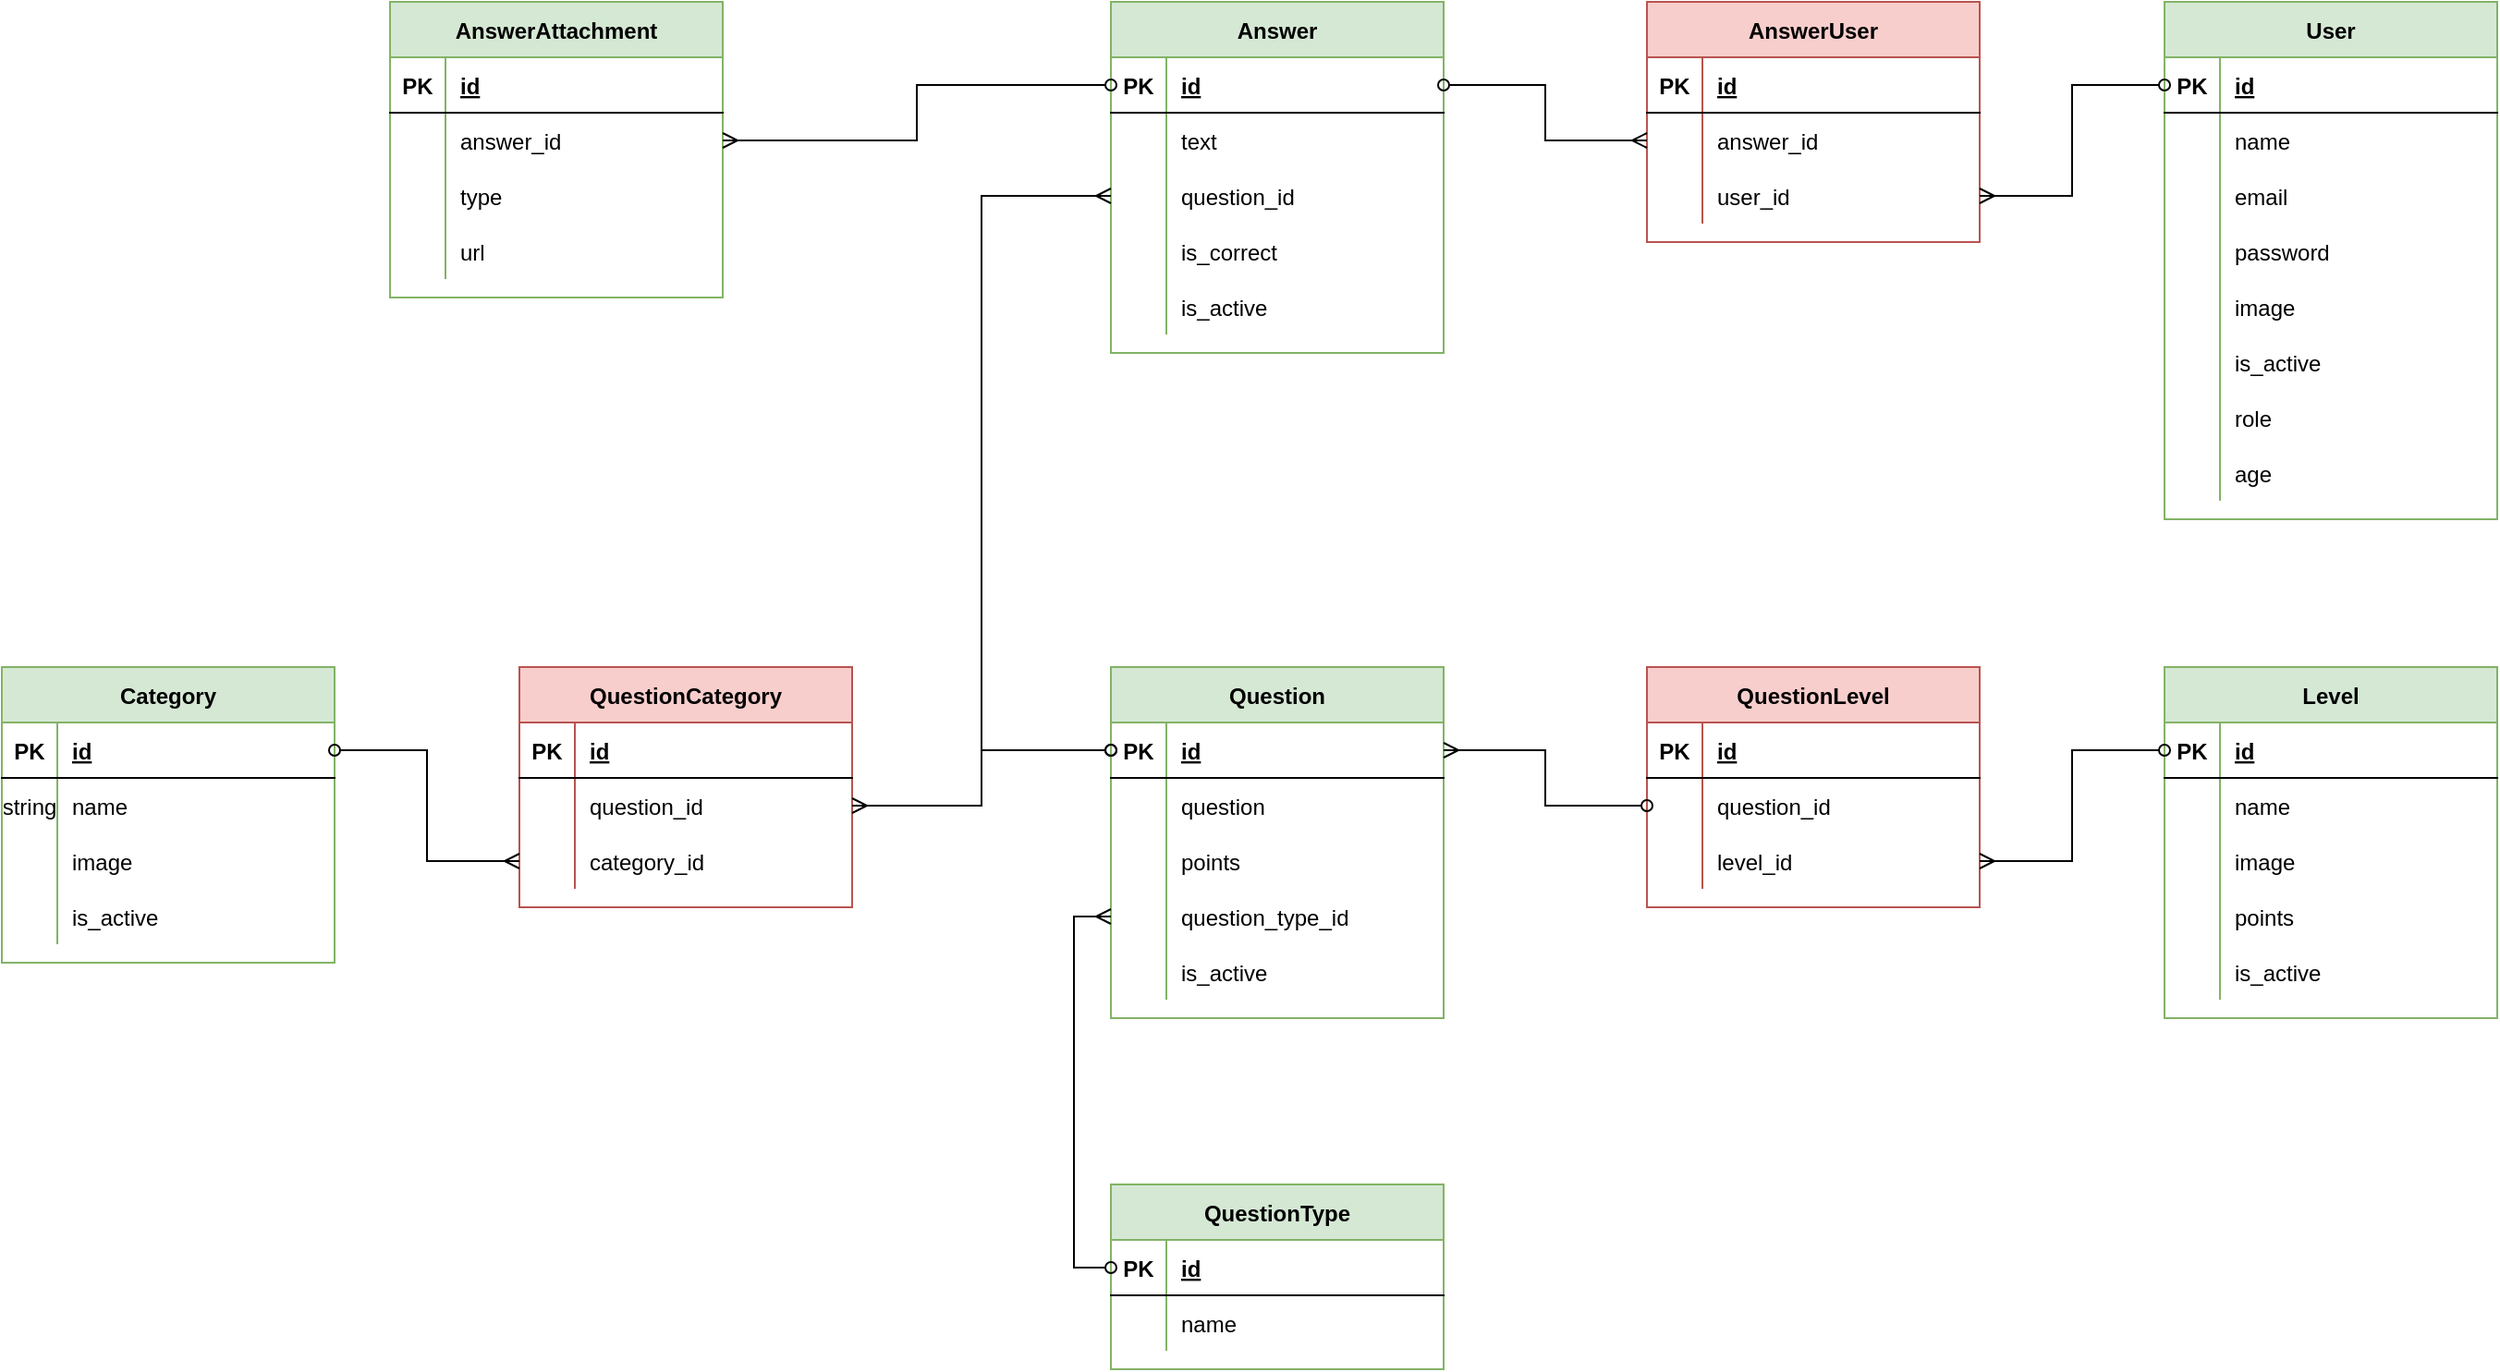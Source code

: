 <mxfile version="15.5.8" type="device"><diagram id="s0xQ9JPt6k8RLjhtE3ob" name="Page-1"><mxGraphModel dx="1933" dy="557" grid="0" gridSize="10" guides="1" tooltips="1" connect="1" arrows="1" fold="1" page="1" pageScale="1" pageWidth="827" pageHeight="1169" math="0" shadow="0"><root><mxCell id="0"/><mxCell id="1" parent="0"/><mxCell id="0jWZo6d2Fb0izMEnUpK6-1" value="Category" style="shape=table;startSize=30;container=1;collapsible=1;childLayout=tableLayout;fixedRows=1;rowLines=0;fontStyle=1;align=center;resizeLast=1;fillColor=#d5e8d4;strokeColor=#82b366;" parent="1" vertex="1"><mxGeometry x="-380" y="630" width="180" height="160" as="geometry"/></mxCell><mxCell id="0jWZo6d2Fb0izMEnUpK6-2" value="" style="shape=partialRectangle;collapsible=0;dropTarget=0;pointerEvents=0;fillColor=none;top=0;left=0;bottom=1;right=0;points=[[0,0.5],[1,0.5]];portConstraint=eastwest;" parent="0jWZo6d2Fb0izMEnUpK6-1" vertex="1"><mxGeometry y="30" width="180" height="30" as="geometry"/></mxCell><mxCell id="0jWZo6d2Fb0izMEnUpK6-3" value="PK" style="shape=partialRectangle;connectable=0;fillColor=none;top=0;left=0;bottom=0;right=0;fontStyle=1;overflow=hidden;" parent="0jWZo6d2Fb0izMEnUpK6-2" vertex="1"><mxGeometry width="30" height="30" as="geometry"><mxRectangle width="30" height="30" as="alternateBounds"/></mxGeometry></mxCell><mxCell id="0jWZo6d2Fb0izMEnUpK6-4" value="id" style="shape=partialRectangle;connectable=0;fillColor=none;top=0;left=0;bottom=0;right=0;align=left;spacingLeft=6;fontStyle=5;overflow=hidden;" parent="0jWZo6d2Fb0izMEnUpK6-2" vertex="1"><mxGeometry x="30" width="150" height="30" as="geometry"><mxRectangle width="150" height="30" as="alternateBounds"/></mxGeometry></mxCell><mxCell id="0jWZo6d2Fb0izMEnUpK6-5" value="" style="shape=partialRectangle;collapsible=0;dropTarget=0;pointerEvents=0;fillColor=none;top=0;left=0;bottom=0;right=0;points=[[0,0.5],[1,0.5]];portConstraint=eastwest;" parent="0jWZo6d2Fb0izMEnUpK6-1" vertex="1"><mxGeometry y="60" width="180" height="30" as="geometry"/></mxCell><mxCell id="0jWZo6d2Fb0izMEnUpK6-6" value="string" style="shape=partialRectangle;connectable=0;fillColor=none;top=0;left=0;bottom=0;right=0;editable=1;overflow=hidden;" parent="0jWZo6d2Fb0izMEnUpK6-5" vertex="1"><mxGeometry width="30" height="30" as="geometry"><mxRectangle width="30" height="30" as="alternateBounds"/></mxGeometry></mxCell><mxCell id="0jWZo6d2Fb0izMEnUpK6-7" value="name" style="shape=partialRectangle;connectable=0;fillColor=none;top=0;left=0;bottom=0;right=0;align=left;spacingLeft=6;overflow=hidden;" parent="0jWZo6d2Fb0izMEnUpK6-5" vertex="1"><mxGeometry x="30" width="150" height="30" as="geometry"><mxRectangle width="150" height="30" as="alternateBounds"/></mxGeometry></mxCell><mxCell id="0jWZo6d2Fb0izMEnUpK6-8" value="" style="shape=partialRectangle;collapsible=0;dropTarget=0;pointerEvents=0;fillColor=none;top=0;left=0;bottom=0;right=0;points=[[0,0.5],[1,0.5]];portConstraint=eastwest;" parent="0jWZo6d2Fb0izMEnUpK6-1" vertex="1"><mxGeometry y="90" width="180" height="30" as="geometry"/></mxCell><mxCell id="0jWZo6d2Fb0izMEnUpK6-9" value="" style="shape=partialRectangle;connectable=0;fillColor=none;top=0;left=0;bottom=0;right=0;editable=1;overflow=hidden;" parent="0jWZo6d2Fb0izMEnUpK6-8" vertex="1"><mxGeometry width="30" height="30" as="geometry"><mxRectangle width="30" height="30" as="alternateBounds"/></mxGeometry></mxCell><mxCell id="0jWZo6d2Fb0izMEnUpK6-10" value="image" style="shape=partialRectangle;connectable=0;fillColor=none;top=0;left=0;bottom=0;right=0;align=left;spacingLeft=6;overflow=hidden;" parent="0jWZo6d2Fb0izMEnUpK6-8" vertex="1"><mxGeometry x="30" width="150" height="30" as="geometry"><mxRectangle width="150" height="30" as="alternateBounds"/></mxGeometry></mxCell><mxCell id="0jWZo6d2Fb0izMEnUpK6-11" value="" style="shape=partialRectangle;collapsible=0;dropTarget=0;pointerEvents=0;fillColor=none;top=0;left=0;bottom=0;right=0;points=[[0,0.5],[1,0.5]];portConstraint=eastwest;" parent="0jWZo6d2Fb0izMEnUpK6-1" vertex="1"><mxGeometry y="120" width="180" height="30" as="geometry"/></mxCell><mxCell id="0jWZo6d2Fb0izMEnUpK6-12" value="" style="shape=partialRectangle;connectable=0;fillColor=none;top=0;left=0;bottom=0;right=0;editable=1;overflow=hidden;" parent="0jWZo6d2Fb0izMEnUpK6-11" vertex="1"><mxGeometry width="30" height="30" as="geometry"><mxRectangle width="30" height="30" as="alternateBounds"/></mxGeometry></mxCell><mxCell id="0jWZo6d2Fb0izMEnUpK6-13" value="is_active" style="shape=partialRectangle;connectable=0;fillColor=none;top=0;left=0;bottom=0;right=0;align=left;spacingLeft=6;overflow=hidden;" parent="0jWZo6d2Fb0izMEnUpK6-11" vertex="1"><mxGeometry x="30" width="150" height="30" as="geometry"><mxRectangle width="150" height="30" as="alternateBounds"/></mxGeometry></mxCell><mxCell id="0jWZo6d2Fb0izMEnUpK6-14" value="User" style="shape=table;startSize=30;container=1;collapsible=1;childLayout=tableLayout;fixedRows=1;rowLines=0;fontStyle=1;align=center;resizeLast=1;fillColor=#d5e8d4;strokeColor=#82b366;" parent="1" vertex="1"><mxGeometry x="790" y="270" width="180" height="280" as="geometry"/></mxCell><mxCell id="0jWZo6d2Fb0izMEnUpK6-15" value="" style="shape=partialRectangle;collapsible=0;dropTarget=0;pointerEvents=0;fillColor=none;top=0;left=0;bottom=1;right=0;points=[[0,0.5],[1,0.5]];portConstraint=eastwest;" parent="0jWZo6d2Fb0izMEnUpK6-14" vertex="1"><mxGeometry y="30" width="180" height="30" as="geometry"/></mxCell><mxCell id="0jWZo6d2Fb0izMEnUpK6-16" value="PK" style="shape=partialRectangle;connectable=0;fillColor=none;top=0;left=0;bottom=0;right=0;fontStyle=1;overflow=hidden;" parent="0jWZo6d2Fb0izMEnUpK6-15" vertex="1"><mxGeometry width="30" height="30" as="geometry"><mxRectangle width="30" height="30" as="alternateBounds"/></mxGeometry></mxCell><mxCell id="0jWZo6d2Fb0izMEnUpK6-17" value="id" style="shape=partialRectangle;connectable=0;fillColor=none;top=0;left=0;bottom=0;right=0;align=left;spacingLeft=6;fontStyle=5;overflow=hidden;" parent="0jWZo6d2Fb0izMEnUpK6-15" vertex="1"><mxGeometry x="30" width="150" height="30" as="geometry"><mxRectangle width="150" height="30" as="alternateBounds"/></mxGeometry></mxCell><mxCell id="0jWZo6d2Fb0izMEnUpK6-18" value="" style="shape=partialRectangle;collapsible=0;dropTarget=0;pointerEvents=0;fillColor=none;top=0;left=0;bottom=0;right=0;points=[[0,0.5],[1,0.5]];portConstraint=eastwest;" parent="0jWZo6d2Fb0izMEnUpK6-14" vertex="1"><mxGeometry y="60" width="180" height="30" as="geometry"/></mxCell><mxCell id="0jWZo6d2Fb0izMEnUpK6-19" value="" style="shape=partialRectangle;connectable=0;fillColor=none;top=0;left=0;bottom=0;right=0;editable=1;overflow=hidden;" parent="0jWZo6d2Fb0izMEnUpK6-18" vertex="1"><mxGeometry width="30" height="30" as="geometry"><mxRectangle width="30" height="30" as="alternateBounds"/></mxGeometry></mxCell><mxCell id="0jWZo6d2Fb0izMEnUpK6-20" value="name" style="shape=partialRectangle;connectable=0;fillColor=none;top=0;left=0;bottom=0;right=0;align=left;spacingLeft=6;overflow=hidden;" parent="0jWZo6d2Fb0izMEnUpK6-18" vertex="1"><mxGeometry x="30" width="150" height="30" as="geometry"><mxRectangle width="150" height="30" as="alternateBounds"/></mxGeometry></mxCell><mxCell id="0jWZo6d2Fb0izMEnUpK6-21" value="" style="shape=partialRectangle;collapsible=0;dropTarget=0;pointerEvents=0;fillColor=none;top=0;left=0;bottom=0;right=0;points=[[0,0.5],[1,0.5]];portConstraint=eastwest;" parent="0jWZo6d2Fb0izMEnUpK6-14" vertex="1"><mxGeometry y="90" width="180" height="30" as="geometry"/></mxCell><mxCell id="0jWZo6d2Fb0izMEnUpK6-22" value="" style="shape=partialRectangle;connectable=0;fillColor=none;top=0;left=0;bottom=0;right=0;editable=1;overflow=hidden;" parent="0jWZo6d2Fb0izMEnUpK6-21" vertex="1"><mxGeometry width="30" height="30" as="geometry"><mxRectangle width="30" height="30" as="alternateBounds"/></mxGeometry></mxCell><mxCell id="0jWZo6d2Fb0izMEnUpK6-23" value="email" style="shape=partialRectangle;connectable=0;fillColor=none;top=0;left=0;bottom=0;right=0;align=left;spacingLeft=6;overflow=hidden;" parent="0jWZo6d2Fb0izMEnUpK6-21" vertex="1"><mxGeometry x="30" width="150" height="30" as="geometry"><mxRectangle width="150" height="30" as="alternateBounds"/></mxGeometry></mxCell><mxCell id="0jWZo6d2Fb0izMEnUpK6-24" value="" style="shape=partialRectangle;collapsible=0;dropTarget=0;pointerEvents=0;fillColor=none;top=0;left=0;bottom=0;right=0;points=[[0,0.5],[1,0.5]];portConstraint=eastwest;" parent="0jWZo6d2Fb0izMEnUpK6-14" vertex="1"><mxGeometry y="120" width="180" height="30" as="geometry"/></mxCell><mxCell id="0jWZo6d2Fb0izMEnUpK6-25" value="" style="shape=partialRectangle;connectable=0;fillColor=none;top=0;left=0;bottom=0;right=0;editable=1;overflow=hidden;" parent="0jWZo6d2Fb0izMEnUpK6-24" vertex="1"><mxGeometry width="30" height="30" as="geometry"><mxRectangle width="30" height="30" as="alternateBounds"/></mxGeometry></mxCell><mxCell id="0jWZo6d2Fb0izMEnUpK6-26" value="password" style="shape=partialRectangle;connectable=0;fillColor=none;top=0;left=0;bottom=0;right=0;align=left;spacingLeft=6;overflow=hidden;" parent="0jWZo6d2Fb0izMEnUpK6-24" vertex="1"><mxGeometry x="30" width="150" height="30" as="geometry"><mxRectangle width="150" height="30" as="alternateBounds"/></mxGeometry></mxCell><mxCell id="0jWZo6d2Fb0izMEnUpK6-27" value="" style="shape=partialRectangle;collapsible=0;dropTarget=0;pointerEvents=0;fillColor=none;top=0;left=0;bottom=0;right=0;points=[[0,0.5],[1,0.5]];portConstraint=eastwest;" parent="0jWZo6d2Fb0izMEnUpK6-14" vertex="1"><mxGeometry y="150" width="180" height="30" as="geometry"/></mxCell><mxCell id="0jWZo6d2Fb0izMEnUpK6-28" value="" style="shape=partialRectangle;connectable=0;fillColor=none;top=0;left=0;bottom=0;right=0;editable=1;overflow=hidden;" parent="0jWZo6d2Fb0izMEnUpK6-27" vertex="1"><mxGeometry width="30" height="30" as="geometry"><mxRectangle width="30" height="30" as="alternateBounds"/></mxGeometry></mxCell><mxCell id="0jWZo6d2Fb0izMEnUpK6-29" value="image" style="shape=partialRectangle;connectable=0;fillColor=none;top=0;left=0;bottom=0;right=0;align=left;spacingLeft=6;overflow=hidden;" parent="0jWZo6d2Fb0izMEnUpK6-27" vertex="1"><mxGeometry x="30" width="150" height="30" as="geometry"><mxRectangle width="150" height="30" as="alternateBounds"/></mxGeometry></mxCell><mxCell id="0jWZo6d2Fb0izMEnUpK6-30" value="" style="shape=partialRectangle;collapsible=0;dropTarget=0;pointerEvents=0;fillColor=none;top=0;left=0;bottom=0;right=0;points=[[0,0.5],[1,0.5]];portConstraint=eastwest;" parent="0jWZo6d2Fb0izMEnUpK6-14" vertex="1"><mxGeometry y="180" width="180" height="30" as="geometry"/></mxCell><mxCell id="0jWZo6d2Fb0izMEnUpK6-31" value="" style="shape=partialRectangle;connectable=0;fillColor=none;top=0;left=0;bottom=0;right=0;editable=1;overflow=hidden;" parent="0jWZo6d2Fb0izMEnUpK6-30" vertex="1"><mxGeometry width="30" height="30" as="geometry"><mxRectangle width="30" height="30" as="alternateBounds"/></mxGeometry></mxCell><mxCell id="0jWZo6d2Fb0izMEnUpK6-32" value="is_active" style="shape=partialRectangle;connectable=0;fillColor=none;top=0;left=0;bottom=0;right=0;align=left;spacingLeft=6;overflow=hidden;" parent="0jWZo6d2Fb0izMEnUpK6-30" vertex="1"><mxGeometry x="30" width="150" height="30" as="geometry"><mxRectangle width="150" height="30" as="alternateBounds"/></mxGeometry></mxCell><mxCell id="0jWZo6d2Fb0izMEnUpK6-186" value="" style="shape=partialRectangle;collapsible=0;dropTarget=0;pointerEvents=0;fillColor=none;top=0;left=0;bottom=0;right=0;points=[[0,0.5],[1,0.5]];portConstraint=eastwest;" parent="0jWZo6d2Fb0izMEnUpK6-14" vertex="1"><mxGeometry y="210" width="180" height="30" as="geometry"/></mxCell><mxCell id="0jWZo6d2Fb0izMEnUpK6-187" value="" style="shape=partialRectangle;connectable=0;fillColor=none;top=0;left=0;bottom=0;right=0;editable=1;overflow=hidden;" parent="0jWZo6d2Fb0izMEnUpK6-186" vertex="1"><mxGeometry width="30" height="30" as="geometry"><mxRectangle width="30" height="30" as="alternateBounds"/></mxGeometry></mxCell><mxCell id="0jWZo6d2Fb0izMEnUpK6-188" value="role" style="shape=partialRectangle;connectable=0;fillColor=none;top=0;left=0;bottom=0;right=0;align=left;spacingLeft=6;overflow=hidden;" parent="0jWZo6d2Fb0izMEnUpK6-186" vertex="1"><mxGeometry x="30" width="150" height="30" as="geometry"><mxRectangle width="150" height="30" as="alternateBounds"/></mxGeometry></mxCell><mxCell id="UaN7LORrTkjJBJhH0xLe-23" value="" style="shape=partialRectangle;collapsible=0;dropTarget=0;pointerEvents=0;fillColor=none;top=0;left=0;bottom=0;right=0;points=[[0,0.5],[1,0.5]];portConstraint=eastwest;" vertex="1" parent="0jWZo6d2Fb0izMEnUpK6-14"><mxGeometry y="240" width="180" height="30" as="geometry"/></mxCell><mxCell id="UaN7LORrTkjJBJhH0xLe-24" value="" style="shape=partialRectangle;connectable=0;fillColor=none;top=0;left=0;bottom=0;right=0;editable=1;overflow=hidden;" vertex="1" parent="UaN7LORrTkjJBJhH0xLe-23"><mxGeometry width="30" height="30" as="geometry"><mxRectangle width="30" height="30" as="alternateBounds"/></mxGeometry></mxCell><mxCell id="UaN7LORrTkjJBJhH0xLe-25" value="age" style="shape=partialRectangle;connectable=0;fillColor=none;top=0;left=0;bottom=0;right=0;align=left;spacingLeft=6;overflow=hidden;" vertex="1" parent="UaN7LORrTkjJBJhH0xLe-23"><mxGeometry x="30" width="150" height="30" as="geometry"><mxRectangle width="150" height="30" as="alternateBounds"/></mxGeometry></mxCell><mxCell id="0jWZo6d2Fb0izMEnUpK6-33" value="Question" style="shape=table;startSize=30;container=1;collapsible=1;childLayout=tableLayout;fixedRows=1;rowLines=0;fontStyle=1;align=center;resizeLast=1;fillColor=#d5e8d4;strokeColor=#82b366;" parent="1" vertex="1"><mxGeometry x="220" y="630" width="180" height="190" as="geometry"/></mxCell><mxCell id="0jWZo6d2Fb0izMEnUpK6-34" value="" style="shape=partialRectangle;collapsible=0;dropTarget=0;pointerEvents=0;fillColor=none;top=0;left=0;bottom=1;right=0;points=[[0,0.5],[1,0.5]];portConstraint=eastwest;" parent="0jWZo6d2Fb0izMEnUpK6-33" vertex="1"><mxGeometry y="30" width="180" height="30" as="geometry"/></mxCell><mxCell id="0jWZo6d2Fb0izMEnUpK6-35" value="PK" style="shape=partialRectangle;connectable=0;fillColor=none;top=0;left=0;bottom=0;right=0;fontStyle=1;overflow=hidden;" parent="0jWZo6d2Fb0izMEnUpK6-34" vertex="1"><mxGeometry width="30" height="30" as="geometry"><mxRectangle width="30" height="30" as="alternateBounds"/></mxGeometry></mxCell><mxCell id="0jWZo6d2Fb0izMEnUpK6-36" value="id" style="shape=partialRectangle;connectable=0;fillColor=none;top=0;left=0;bottom=0;right=0;align=left;spacingLeft=6;fontStyle=5;overflow=hidden;" parent="0jWZo6d2Fb0izMEnUpK6-34" vertex="1"><mxGeometry x="30" width="150" height="30" as="geometry"><mxRectangle width="150" height="30" as="alternateBounds"/></mxGeometry></mxCell><mxCell id="0jWZo6d2Fb0izMEnUpK6-37" value="" style="shape=partialRectangle;collapsible=0;dropTarget=0;pointerEvents=0;fillColor=none;top=0;left=0;bottom=0;right=0;points=[[0,0.5],[1,0.5]];portConstraint=eastwest;" parent="0jWZo6d2Fb0izMEnUpK6-33" vertex="1"><mxGeometry y="60" width="180" height="30" as="geometry"/></mxCell><mxCell id="0jWZo6d2Fb0izMEnUpK6-38" value="" style="shape=partialRectangle;connectable=0;fillColor=none;top=0;left=0;bottom=0;right=0;editable=1;overflow=hidden;" parent="0jWZo6d2Fb0izMEnUpK6-37" vertex="1"><mxGeometry width="30" height="30" as="geometry"><mxRectangle width="30" height="30" as="alternateBounds"/></mxGeometry></mxCell><mxCell id="0jWZo6d2Fb0izMEnUpK6-39" value="question" style="shape=partialRectangle;connectable=0;fillColor=none;top=0;left=0;bottom=0;right=0;align=left;spacingLeft=6;overflow=hidden;" parent="0jWZo6d2Fb0izMEnUpK6-37" vertex="1"><mxGeometry x="30" width="150" height="30" as="geometry"><mxRectangle width="150" height="30" as="alternateBounds"/></mxGeometry></mxCell><mxCell id="0jWZo6d2Fb0izMEnUpK6-70" value="" style="shape=partialRectangle;collapsible=0;dropTarget=0;pointerEvents=0;fillColor=none;top=0;left=0;bottom=0;right=0;points=[[0,0.5],[1,0.5]];portConstraint=eastwest;" parent="0jWZo6d2Fb0izMEnUpK6-33" vertex="1"><mxGeometry y="90" width="180" height="30" as="geometry"/></mxCell><mxCell id="0jWZo6d2Fb0izMEnUpK6-71" value="" style="shape=partialRectangle;connectable=0;fillColor=none;top=0;left=0;bottom=0;right=0;editable=1;overflow=hidden;" parent="0jWZo6d2Fb0izMEnUpK6-70" vertex="1"><mxGeometry width="30" height="30" as="geometry"><mxRectangle width="30" height="30" as="alternateBounds"/></mxGeometry></mxCell><mxCell id="0jWZo6d2Fb0izMEnUpK6-72" value="points" style="shape=partialRectangle;connectable=0;fillColor=none;top=0;left=0;bottom=0;right=0;align=left;spacingLeft=6;overflow=hidden;" parent="0jWZo6d2Fb0izMEnUpK6-70" vertex="1"><mxGeometry x="30" width="150" height="30" as="geometry"><mxRectangle width="150" height="30" as="alternateBounds"/></mxGeometry></mxCell><mxCell id="0jWZo6d2Fb0izMEnUpK6-132" value="" style="shape=partialRectangle;collapsible=0;dropTarget=0;pointerEvents=0;fillColor=none;top=0;left=0;bottom=0;right=0;points=[[0,0.5],[1,0.5]];portConstraint=eastwest;" parent="0jWZo6d2Fb0izMEnUpK6-33" vertex="1"><mxGeometry y="120" width="180" height="30" as="geometry"/></mxCell><mxCell id="0jWZo6d2Fb0izMEnUpK6-133" value="" style="shape=partialRectangle;connectable=0;fillColor=none;top=0;left=0;bottom=0;right=0;editable=1;overflow=hidden;" parent="0jWZo6d2Fb0izMEnUpK6-132" vertex="1"><mxGeometry width="30" height="30" as="geometry"><mxRectangle width="30" height="30" as="alternateBounds"/></mxGeometry></mxCell><mxCell id="0jWZo6d2Fb0izMEnUpK6-134" value="question_type_id" style="shape=partialRectangle;connectable=0;fillColor=none;top=0;left=0;bottom=0;right=0;align=left;spacingLeft=6;overflow=hidden;" parent="0jWZo6d2Fb0izMEnUpK6-132" vertex="1"><mxGeometry x="30" width="150" height="30" as="geometry"><mxRectangle width="150" height="30" as="alternateBounds"/></mxGeometry></mxCell><mxCell id="0jWZo6d2Fb0izMEnUpK6-148" value="" style="shape=partialRectangle;collapsible=0;dropTarget=0;pointerEvents=0;fillColor=none;top=0;left=0;bottom=0;right=0;points=[[0,0.5],[1,0.5]];portConstraint=eastwest;" parent="0jWZo6d2Fb0izMEnUpK6-33" vertex="1"><mxGeometry y="150" width="180" height="30" as="geometry"/></mxCell><mxCell id="0jWZo6d2Fb0izMEnUpK6-149" value="" style="shape=partialRectangle;connectable=0;fillColor=none;top=0;left=0;bottom=0;right=0;editable=1;overflow=hidden;" parent="0jWZo6d2Fb0izMEnUpK6-148" vertex="1"><mxGeometry width="30" height="30" as="geometry"><mxRectangle width="30" height="30" as="alternateBounds"/></mxGeometry></mxCell><mxCell id="0jWZo6d2Fb0izMEnUpK6-150" value="is_active" style="shape=partialRectangle;connectable=0;fillColor=none;top=0;left=0;bottom=0;right=0;align=left;spacingLeft=6;overflow=hidden;" parent="0jWZo6d2Fb0izMEnUpK6-148" vertex="1"><mxGeometry x="30" width="150" height="30" as="geometry"><mxRectangle width="150" height="30" as="alternateBounds"/></mxGeometry></mxCell><mxCell id="0jWZo6d2Fb0izMEnUpK6-53" value="AnswerUser" style="shape=table;startSize=30;container=1;collapsible=1;childLayout=tableLayout;fixedRows=1;rowLines=0;fontStyle=1;align=center;resizeLast=1;fillColor=#f8cecc;strokeColor=#b85450;" parent="1" vertex="1"><mxGeometry x="510" y="270" width="180" height="130" as="geometry"/></mxCell><mxCell id="0jWZo6d2Fb0izMEnUpK6-54" value="" style="shape=partialRectangle;collapsible=0;dropTarget=0;pointerEvents=0;fillColor=none;top=0;left=0;bottom=1;right=0;points=[[0,0.5],[1,0.5]];portConstraint=eastwest;" parent="0jWZo6d2Fb0izMEnUpK6-53" vertex="1"><mxGeometry y="30" width="180" height="30" as="geometry"/></mxCell><mxCell id="0jWZo6d2Fb0izMEnUpK6-55" value="PK" style="shape=partialRectangle;connectable=0;fillColor=none;top=0;left=0;bottom=0;right=0;fontStyle=1;overflow=hidden;" parent="0jWZo6d2Fb0izMEnUpK6-54" vertex="1"><mxGeometry width="30" height="30" as="geometry"><mxRectangle width="30" height="30" as="alternateBounds"/></mxGeometry></mxCell><mxCell id="0jWZo6d2Fb0izMEnUpK6-56" value="id" style="shape=partialRectangle;connectable=0;fillColor=none;top=0;left=0;bottom=0;right=0;align=left;spacingLeft=6;fontStyle=5;overflow=hidden;" parent="0jWZo6d2Fb0izMEnUpK6-54" vertex="1"><mxGeometry x="30" width="150" height="30" as="geometry"><mxRectangle width="150" height="30" as="alternateBounds"/></mxGeometry></mxCell><mxCell id="0jWZo6d2Fb0izMEnUpK6-57" value="" style="shape=partialRectangle;collapsible=0;dropTarget=0;pointerEvents=0;fillColor=none;top=0;left=0;bottom=0;right=0;points=[[0,0.5],[1,0.5]];portConstraint=eastwest;" parent="0jWZo6d2Fb0izMEnUpK6-53" vertex="1"><mxGeometry y="60" width="180" height="30" as="geometry"/></mxCell><mxCell id="0jWZo6d2Fb0izMEnUpK6-58" value="" style="shape=partialRectangle;connectable=0;fillColor=none;top=0;left=0;bottom=0;right=0;editable=1;overflow=hidden;" parent="0jWZo6d2Fb0izMEnUpK6-57" vertex="1"><mxGeometry width="30" height="30" as="geometry"><mxRectangle width="30" height="30" as="alternateBounds"/></mxGeometry></mxCell><mxCell id="0jWZo6d2Fb0izMEnUpK6-59" value="answer_id" style="shape=partialRectangle;connectable=0;fillColor=none;top=0;left=0;bottom=0;right=0;align=left;spacingLeft=6;overflow=hidden;" parent="0jWZo6d2Fb0izMEnUpK6-57" vertex="1"><mxGeometry x="30" width="150" height="30" as="geometry"><mxRectangle width="150" height="30" as="alternateBounds"/></mxGeometry></mxCell><mxCell id="0jWZo6d2Fb0izMEnUpK6-60" value="" style="shape=partialRectangle;collapsible=0;dropTarget=0;pointerEvents=0;fillColor=none;top=0;left=0;bottom=0;right=0;points=[[0,0.5],[1,0.5]];portConstraint=eastwest;" parent="0jWZo6d2Fb0izMEnUpK6-53" vertex="1"><mxGeometry y="90" width="180" height="30" as="geometry"/></mxCell><mxCell id="0jWZo6d2Fb0izMEnUpK6-61" value="" style="shape=partialRectangle;connectable=0;fillColor=none;top=0;left=0;bottom=0;right=0;editable=1;overflow=hidden;" parent="0jWZo6d2Fb0izMEnUpK6-60" vertex="1"><mxGeometry width="30" height="30" as="geometry"><mxRectangle width="30" height="30" as="alternateBounds"/></mxGeometry></mxCell><mxCell id="0jWZo6d2Fb0izMEnUpK6-62" value="user_id" style="shape=partialRectangle;connectable=0;fillColor=none;top=0;left=0;bottom=0;right=0;align=left;spacingLeft=6;overflow=hidden;" parent="0jWZo6d2Fb0izMEnUpK6-60" vertex="1"><mxGeometry x="30" width="150" height="30" as="geometry"><mxRectangle width="150" height="30" as="alternateBounds"/></mxGeometry></mxCell><mxCell id="0jWZo6d2Fb0izMEnUpK6-74" value="Answer" style="shape=table;startSize=30;container=1;collapsible=1;childLayout=tableLayout;fixedRows=1;rowLines=0;fontStyle=1;align=center;resizeLast=1;fillColor=#d5e8d4;strokeColor=#82b366;" parent="1" vertex="1"><mxGeometry x="220" y="270" width="180" height="190" as="geometry"/></mxCell><mxCell id="0jWZo6d2Fb0izMEnUpK6-75" value="" style="shape=partialRectangle;collapsible=0;dropTarget=0;pointerEvents=0;fillColor=none;top=0;left=0;bottom=1;right=0;points=[[0,0.5],[1,0.5]];portConstraint=eastwest;" parent="0jWZo6d2Fb0izMEnUpK6-74" vertex="1"><mxGeometry y="30" width="180" height="30" as="geometry"/></mxCell><mxCell id="0jWZo6d2Fb0izMEnUpK6-76" value="PK" style="shape=partialRectangle;connectable=0;fillColor=none;top=0;left=0;bottom=0;right=0;fontStyle=1;overflow=hidden;" parent="0jWZo6d2Fb0izMEnUpK6-75" vertex="1"><mxGeometry width="30" height="30" as="geometry"><mxRectangle width="30" height="30" as="alternateBounds"/></mxGeometry></mxCell><mxCell id="0jWZo6d2Fb0izMEnUpK6-77" value="id" style="shape=partialRectangle;connectable=0;fillColor=none;top=0;left=0;bottom=0;right=0;align=left;spacingLeft=6;fontStyle=5;overflow=hidden;" parent="0jWZo6d2Fb0izMEnUpK6-75" vertex="1"><mxGeometry x="30" width="150" height="30" as="geometry"><mxRectangle width="150" height="30" as="alternateBounds"/></mxGeometry></mxCell><mxCell id="0jWZo6d2Fb0izMEnUpK6-78" value="" style="shape=partialRectangle;collapsible=0;dropTarget=0;pointerEvents=0;fillColor=none;top=0;left=0;bottom=0;right=0;points=[[0,0.5],[1,0.5]];portConstraint=eastwest;" parent="0jWZo6d2Fb0izMEnUpK6-74" vertex="1"><mxGeometry y="60" width="180" height="30" as="geometry"/></mxCell><mxCell id="0jWZo6d2Fb0izMEnUpK6-79" value="" style="shape=partialRectangle;connectable=0;fillColor=none;top=0;left=0;bottom=0;right=0;editable=1;overflow=hidden;" parent="0jWZo6d2Fb0izMEnUpK6-78" vertex="1"><mxGeometry width="30" height="30" as="geometry"><mxRectangle width="30" height="30" as="alternateBounds"/></mxGeometry></mxCell><mxCell id="0jWZo6d2Fb0izMEnUpK6-80" value="text" style="shape=partialRectangle;connectable=0;fillColor=none;top=0;left=0;bottom=0;right=0;align=left;spacingLeft=6;overflow=hidden;" parent="0jWZo6d2Fb0izMEnUpK6-78" vertex="1"><mxGeometry x="30" width="150" height="30" as="geometry"><mxRectangle width="150" height="30" as="alternateBounds"/></mxGeometry></mxCell><mxCell id="0jWZo6d2Fb0izMEnUpK6-81" value="" style="shape=partialRectangle;collapsible=0;dropTarget=0;pointerEvents=0;fillColor=none;top=0;left=0;bottom=0;right=0;points=[[0,0.5],[1,0.5]];portConstraint=eastwest;" parent="0jWZo6d2Fb0izMEnUpK6-74" vertex="1"><mxGeometry y="90" width="180" height="30" as="geometry"/></mxCell><mxCell id="0jWZo6d2Fb0izMEnUpK6-82" value="" style="shape=partialRectangle;connectable=0;fillColor=none;top=0;left=0;bottom=0;right=0;editable=1;overflow=hidden;" parent="0jWZo6d2Fb0izMEnUpK6-81" vertex="1"><mxGeometry width="30" height="30" as="geometry"><mxRectangle width="30" height="30" as="alternateBounds"/></mxGeometry></mxCell><mxCell id="0jWZo6d2Fb0izMEnUpK6-83" value="question_id" style="shape=partialRectangle;connectable=0;fillColor=none;top=0;left=0;bottom=0;right=0;align=left;spacingLeft=6;overflow=hidden;" parent="0jWZo6d2Fb0izMEnUpK6-81" vertex="1"><mxGeometry x="30" width="150" height="30" as="geometry"><mxRectangle width="150" height="30" as="alternateBounds"/></mxGeometry></mxCell><mxCell id="0jWZo6d2Fb0izMEnUpK6-84" value="" style="shape=partialRectangle;collapsible=0;dropTarget=0;pointerEvents=0;fillColor=none;top=0;left=0;bottom=0;right=0;points=[[0,0.5],[1,0.5]];portConstraint=eastwest;" parent="0jWZo6d2Fb0izMEnUpK6-74" vertex="1"><mxGeometry y="120" width="180" height="30" as="geometry"/></mxCell><mxCell id="0jWZo6d2Fb0izMEnUpK6-85" value="" style="shape=partialRectangle;connectable=0;fillColor=none;top=0;left=0;bottom=0;right=0;editable=1;overflow=hidden;" parent="0jWZo6d2Fb0izMEnUpK6-84" vertex="1"><mxGeometry width="30" height="30" as="geometry"><mxRectangle width="30" height="30" as="alternateBounds"/></mxGeometry></mxCell><mxCell id="0jWZo6d2Fb0izMEnUpK6-86" value="is_correct" style="shape=partialRectangle;connectable=0;fillColor=none;top=0;left=0;bottom=0;right=0;align=left;spacingLeft=6;overflow=hidden;" parent="0jWZo6d2Fb0izMEnUpK6-84" vertex="1"><mxGeometry x="30" width="150" height="30" as="geometry"><mxRectangle width="150" height="30" as="alternateBounds"/></mxGeometry></mxCell><mxCell id="0jWZo6d2Fb0izMEnUpK6-87" value="" style="shape=partialRectangle;collapsible=0;dropTarget=0;pointerEvents=0;fillColor=none;top=0;left=0;bottom=0;right=0;points=[[0,0.5],[1,0.5]];portConstraint=eastwest;" parent="0jWZo6d2Fb0izMEnUpK6-74" vertex="1"><mxGeometry y="150" width="180" height="30" as="geometry"/></mxCell><mxCell id="0jWZo6d2Fb0izMEnUpK6-88" value="" style="shape=partialRectangle;connectable=0;fillColor=none;top=0;left=0;bottom=0;right=0;editable=1;overflow=hidden;" parent="0jWZo6d2Fb0izMEnUpK6-87" vertex="1"><mxGeometry width="30" height="30" as="geometry"><mxRectangle width="30" height="30" as="alternateBounds"/></mxGeometry></mxCell><mxCell id="0jWZo6d2Fb0izMEnUpK6-89" value="is_active" style="shape=partialRectangle;connectable=0;fillColor=none;top=0;left=0;bottom=0;right=0;align=left;spacingLeft=6;overflow=hidden;" parent="0jWZo6d2Fb0izMEnUpK6-87" vertex="1"><mxGeometry x="30" width="150" height="30" as="geometry"><mxRectangle width="150" height="30" as="alternateBounds"/></mxGeometry></mxCell><mxCell id="0jWZo6d2Fb0izMEnUpK6-90" value="Level" style="shape=table;startSize=30;container=1;collapsible=1;childLayout=tableLayout;fixedRows=1;rowLines=0;fontStyle=1;align=center;resizeLast=1;fillColor=#d5e8d4;strokeColor=#82b366;" parent="1" vertex="1"><mxGeometry x="790" y="630" width="180" height="190" as="geometry"/></mxCell><mxCell id="0jWZo6d2Fb0izMEnUpK6-91" value="" style="shape=partialRectangle;collapsible=0;dropTarget=0;pointerEvents=0;fillColor=none;top=0;left=0;bottom=1;right=0;points=[[0,0.5],[1,0.5]];portConstraint=eastwest;" parent="0jWZo6d2Fb0izMEnUpK6-90" vertex="1"><mxGeometry y="30" width="180" height="30" as="geometry"/></mxCell><mxCell id="0jWZo6d2Fb0izMEnUpK6-92" value="PK" style="shape=partialRectangle;connectable=0;fillColor=none;top=0;left=0;bottom=0;right=0;fontStyle=1;overflow=hidden;" parent="0jWZo6d2Fb0izMEnUpK6-91" vertex="1"><mxGeometry width="30" height="30" as="geometry"><mxRectangle width="30" height="30" as="alternateBounds"/></mxGeometry></mxCell><mxCell id="0jWZo6d2Fb0izMEnUpK6-93" value="id" style="shape=partialRectangle;connectable=0;fillColor=none;top=0;left=0;bottom=0;right=0;align=left;spacingLeft=6;fontStyle=5;overflow=hidden;" parent="0jWZo6d2Fb0izMEnUpK6-91" vertex="1"><mxGeometry x="30" width="150" height="30" as="geometry"><mxRectangle width="150" height="30" as="alternateBounds"/></mxGeometry></mxCell><mxCell id="0jWZo6d2Fb0izMEnUpK6-94" value="" style="shape=partialRectangle;collapsible=0;dropTarget=0;pointerEvents=0;fillColor=none;top=0;left=0;bottom=0;right=0;points=[[0,0.5],[1,0.5]];portConstraint=eastwest;" parent="0jWZo6d2Fb0izMEnUpK6-90" vertex="1"><mxGeometry y="60" width="180" height="30" as="geometry"/></mxCell><mxCell id="0jWZo6d2Fb0izMEnUpK6-95" value="" style="shape=partialRectangle;connectable=0;fillColor=none;top=0;left=0;bottom=0;right=0;editable=1;overflow=hidden;" parent="0jWZo6d2Fb0izMEnUpK6-94" vertex="1"><mxGeometry width="30" height="30" as="geometry"><mxRectangle width="30" height="30" as="alternateBounds"/></mxGeometry></mxCell><mxCell id="0jWZo6d2Fb0izMEnUpK6-96" value="name" style="shape=partialRectangle;connectable=0;fillColor=none;top=0;left=0;bottom=0;right=0;align=left;spacingLeft=6;overflow=hidden;" parent="0jWZo6d2Fb0izMEnUpK6-94" vertex="1"><mxGeometry x="30" width="150" height="30" as="geometry"><mxRectangle width="150" height="30" as="alternateBounds"/></mxGeometry></mxCell><mxCell id="0jWZo6d2Fb0izMEnUpK6-97" value="" style="shape=partialRectangle;collapsible=0;dropTarget=0;pointerEvents=0;fillColor=none;top=0;left=0;bottom=0;right=0;points=[[0,0.5],[1,0.5]];portConstraint=eastwest;" parent="0jWZo6d2Fb0izMEnUpK6-90" vertex="1"><mxGeometry y="90" width="180" height="30" as="geometry"/></mxCell><mxCell id="0jWZo6d2Fb0izMEnUpK6-98" value="" style="shape=partialRectangle;connectable=0;fillColor=none;top=0;left=0;bottom=0;right=0;editable=1;overflow=hidden;" parent="0jWZo6d2Fb0izMEnUpK6-97" vertex="1"><mxGeometry width="30" height="30" as="geometry"><mxRectangle width="30" height="30" as="alternateBounds"/></mxGeometry></mxCell><mxCell id="0jWZo6d2Fb0izMEnUpK6-99" value="image" style="shape=partialRectangle;connectable=0;fillColor=none;top=0;left=0;bottom=0;right=0;align=left;spacingLeft=6;overflow=hidden;" parent="0jWZo6d2Fb0izMEnUpK6-97" vertex="1"><mxGeometry x="30" width="150" height="30" as="geometry"><mxRectangle width="150" height="30" as="alternateBounds"/></mxGeometry></mxCell><mxCell id="0jWZo6d2Fb0izMEnUpK6-103" value="" style="shape=partialRectangle;collapsible=0;dropTarget=0;pointerEvents=0;fillColor=none;top=0;left=0;bottom=0;right=0;points=[[0,0.5],[1,0.5]];portConstraint=eastwest;" parent="0jWZo6d2Fb0izMEnUpK6-90" vertex="1"><mxGeometry y="120" width="180" height="30" as="geometry"/></mxCell><mxCell id="0jWZo6d2Fb0izMEnUpK6-104" value="" style="shape=partialRectangle;connectable=0;fillColor=none;top=0;left=0;bottom=0;right=0;editable=1;overflow=hidden;" parent="0jWZo6d2Fb0izMEnUpK6-103" vertex="1"><mxGeometry width="30" height="30" as="geometry"><mxRectangle width="30" height="30" as="alternateBounds"/></mxGeometry></mxCell><mxCell id="0jWZo6d2Fb0izMEnUpK6-105" value="points" style="shape=partialRectangle;connectable=0;fillColor=none;top=0;left=0;bottom=0;right=0;align=left;spacingLeft=6;overflow=hidden;" parent="0jWZo6d2Fb0izMEnUpK6-103" vertex="1"><mxGeometry x="30" width="150" height="30" as="geometry"><mxRectangle width="150" height="30" as="alternateBounds"/></mxGeometry></mxCell><mxCell id="0jWZo6d2Fb0izMEnUpK6-129" value="" style="shape=partialRectangle;collapsible=0;dropTarget=0;pointerEvents=0;fillColor=none;top=0;left=0;bottom=0;right=0;points=[[0,0.5],[1,0.5]];portConstraint=eastwest;" parent="0jWZo6d2Fb0izMEnUpK6-90" vertex="1"><mxGeometry y="150" width="180" height="30" as="geometry"/></mxCell><mxCell id="0jWZo6d2Fb0izMEnUpK6-130" value="" style="shape=partialRectangle;connectable=0;fillColor=none;top=0;left=0;bottom=0;right=0;editable=1;overflow=hidden;" parent="0jWZo6d2Fb0izMEnUpK6-129" vertex="1"><mxGeometry width="30" height="30" as="geometry"><mxRectangle width="30" height="30" as="alternateBounds"/></mxGeometry></mxCell><mxCell id="0jWZo6d2Fb0izMEnUpK6-131" value="is_active" style="shape=partialRectangle;connectable=0;fillColor=none;top=0;left=0;bottom=0;right=0;align=left;spacingLeft=6;overflow=hidden;" parent="0jWZo6d2Fb0izMEnUpK6-129" vertex="1"><mxGeometry x="30" width="150" height="30" as="geometry"><mxRectangle width="150" height="30" as="alternateBounds"/></mxGeometry></mxCell><mxCell id="0jWZo6d2Fb0izMEnUpK6-106" value="QuestionLevel" style="shape=table;startSize=30;container=1;collapsible=1;childLayout=tableLayout;fixedRows=1;rowLines=0;fontStyle=1;align=center;resizeLast=1;fillColor=#f8cecc;strokeColor=#b85450;" parent="1" vertex="1"><mxGeometry x="510" y="630" width="180" height="130" as="geometry"/></mxCell><mxCell id="0jWZo6d2Fb0izMEnUpK6-107" value="" style="shape=partialRectangle;collapsible=0;dropTarget=0;pointerEvents=0;fillColor=none;top=0;left=0;bottom=1;right=0;points=[[0,0.5],[1,0.5]];portConstraint=eastwest;" parent="0jWZo6d2Fb0izMEnUpK6-106" vertex="1"><mxGeometry y="30" width="180" height="30" as="geometry"/></mxCell><mxCell id="0jWZo6d2Fb0izMEnUpK6-108" value="PK" style="shape=partialRectangle;connectable=0;fillColor=none;top=0;left=0;bottom=0;right=0;fontStyle=1;overflow=hidden;" parent="0jWZo6d2Fb0izMEnUpK6-107" vertex="1"><mxGeometry width="30" height="30" as="geometry"><mxRectangle width="30" height="30" as="alternateBounds"/></mxGeometry></mxCell><mxCell id="0jWZo6d2Fb0izMEnUpK6-109" value="id" style="shape=partialRectangle;connectable=0;fillColor=none;top=0;left=0;bottom=0;right=0;align=left;spacingLeft=6;fontStyle=5;overflow=hidden;" parent="0jWZo6d2Fb0izMEnUpK6-107" vertex="1"><mxGeometry x="30" width="150" height="30" as="geometry"><mxRectangle width="150" height="30" as="alternateBounds"/></mxGeometry></mxCell><mxCell id="0jWZo6d2Fb0izMEnUpK6-110" value="" style="shape=partialRectangle;collapsible=0;dropTarget=0;pointerEvents=0;fillColor=none;top=0;left=0;bottom=0;right=0;points=[[0,0.5],[1,0.5]];portConstraint=eastwest;" parent="0jWZo6d2Fb0izMEnUpK6-106" vertex="1"><mxGeometry y="60" width="180" height="30" as="geometry"/></mxCell><mxCell id="0jWZo6d2Fb0izMEnUpK6-111" value="" style="shape=partialRectangle;connectable=0;fillColor=none;top=0;left=0;bottom=0;right=0;editable=1;overflow=hidden;" parent="0jWZo6d2Fb0izMEnUpK6-110" vertex="1"><mxGeometry width="30" height="30" as="geometry"><mxRectangle width="30" height="30" as="alternateBounds"/></mxGeometry></mxCell><mxCell id="0jWZo6d2Fb0izMEnUpK6-112" value="question_id" style="shape=partialRectangle;connectable=0;fillColor=none;top=0;left=0;bottom=0;right=0;align=left;spacingLeft=6;overflow=hidden;" parent="0jWZo6d2Fb0izMEnUpK6-110" vertex="1"><mxGeometry x="30" width="150" height="30" as="geometry"><mxRectangle width="150" height="30" as="alternateBounds"/></mxGeometry></mxCell><mxCell id="0jWZo6d2Fb0izMEnUpK6-113" value="" style="shape=partialRectangle;collapsible=0;dropTarget=0;pointerEvents=0;fillColor=none;top=0;left=0;bottom=0;right=0;points=[[0,0.5],[1,0.5]];portConstraint=eastwest;" parent="0jWZo6d2Fb0izMEnUpK6-106" vertex="1"><mxGeometry y="90" width="180" height="30" as="geometry"/></mxCell><mxCell id="0jWZo6d2Fb0izMEnUpK6-114" value="" style="shape=partialRectangle;connectable=0;fillColor=none;top=0;left=0;bottom=0;right=0;editable=1;overflow=hidden;" parent="0jWZo6d2Fb0izMEnUpK6-113" vertex="1"><mxGeometry width="30" height="30" as="geometry"><mxRectangle width="30" height="30" as="alternateBounds"/></mxGeometry></mxCell><mxCell id="0jWZo6d2Fb0izMEnUpK6-115" value="level_id" style="shape=partialRectangle;connectable=0;fillColor=none;top=0;left=0;bottom=0;right=0;align=left;spacingLeft=6;overflow=hidden;" parent="0jWZo6d2Fb0izMEnUpK6-113" vertex="1"><mxGeometry x="30" width="150" height="30" as="geometry"><mxRectangle width="150" height="30" as="alternateBounds"/></mxGeometry></mxCell><mxCell id="0jWZo6d2Fb0izMEnUpK6-119" value="QuestionCategory" style="shape=table;startSize=30;container=1;collapsible=1;childLayout=tableLayout;fixedRows=1;rowLines=0;fontStyle=1;align=center;resizeLast=1;fillColor=#f8cecc;strokeColor=#b85450;" parent="1" vertex="1"><mxGeometry x="-100" y="630" width="180" height="130" as="geometry"/></mxCell><mxCell id="0jWZo6d2Fb0izMEnUpK6-120" value="" style="shape=partialRectangle;collapsible=0;dropTarget=0;pointerEvents=0;fillColor=none;top=0;left=0;bottom=1;right=0;points=[[0,0.5],[1,0.5]];portConstraint=eastwest;" parent="0jWZo6d2Fb0izMEnUpK6-119" vertex="1"><mxGeometry y="30" width="180" height="30" as="geometry"/></mxCell><mxCell id="0jWZo6d2Fb0izMEnUpK6-121" value="PK" style="shape=partialRectangle;connectable=0;fillColor=none;top=0;left=0;bottom=0;right=0;fontStyle=1;overflow=hidden;" parent="0jWZo6d2Fb0izMEnUpK6-120" vertex="1"><mxGeometry width="30" height="30" as="geometry"><mxRectangle width="30" height="30" as="alternateBounds"/></mxGeometry></mxCell><mxCell id="0jWZo6d2Fb0izMEnUpK6-122" value="id" style="shape=partialRectangle;connectable=0;fillColor=none;top=0;left=0;bottom=0;right=0;align=left;spacingLeft=6;fontStyle=5;overflow=hidden;" parent="0jWZo6d2Fb0izMEnUpK6-120" vertex="1"><mxGeometry x="30" width="150" height="30" as="geometry"><mxRectangle width="150" height="30" as="alternateBounds"/></mxGeometry></mxCell><mxCell id="0jWZo6d2Fb0izMEnUpK6-123" value="" style="shape=partialRectangle;collapsible=0;dropTarget=0;pointerEvents=0;fillColor=none;top=0;left=0;bottom=0;right=0;points=[[0,0.5],[1,0.5]];portConstraint=eastwest;" parent="0jWZo6d2Fb0izMEnUpK6-119" vertex="1"><mxGeometry y="60" width="180" height="30" as="geometry"/></mxCell><mxCell id="0jWZo6d2Fb0izMEnUpK6-124" value="" style="shape=partialRectangle;connectable=0;fillColor=none;top=0;left=0;bottom=0;right=0;editable=1;overflow=hidden;" parent="0jWZo6d2Fb0izMEnUpK6-123" vertex="1"><mxGeometry width="30" height="30" as="geometry"><mxRectangle width="30" height="30" as="alternateBounds"/></mxGeometry></mxCell><mxCell id="0jWZo6d2Fb0izMEnUpK6-125" value="question_id" style="shape=partialRectangle;connectable=0;fillColor=none;top=0;left=0;bottom=0;right=0;align=left;spacingLeft=6;overflow=hidden;" parent="0jWZo6d2Fb0izMEnUpK6-123" vertex="1"><mxGeometry x="30" width="150" height="30" as="geometry"><mxRectangle width="150" height="30" as="alternateBounds"/></mxGeometry></mxCell><mxCell id="0jWZo6d2Fb0izMEnUpK6-126" value="" style="shape=partialRectangle;collapsible=0;dropTarget=0;pointerEvents=0;fillColor=none;top=0;left=0;bottom=0;right=0;points=[[0,0.5],[1,0.5]];portConstraint=eastwest;" parent="0jWZo6d2Fb0izMEnUpK6-119" vertex="1"><mxGeometry y="90" width="180" height="30" as="geometry"/></mxCell><mxCell id="0jWZo6d2Fb0izMEnUpK6-127" value="" style="shape=partialRectangle;connectable=0;fillColor=none;top=0;left=0;bottom=0;right=0;editable=1;overflow=hidden;" parent="0jWZo6d2Fb0izMEnUpK6-126" vertex="1"><mxGeometry width="30" height="30" as="geometry"><mxRectangle width="30" height="30" as="alternateBounds"/></mxGeometry></mxCell><mxCell id="0jWZo6d2Fb0izMEnUpK6-128" value="category_id" style="shape=partialRectangle;connectable=0;fillColor=none;top=0;left=0;bottom=0;right=0;align=left;spacingLeft=6;overflow=hidden;" parent="0jWZo6d2Fb0izMEnUpK6-126" vertex="1"><mxGeometry x="30" width="150" height="30" as="geometry"><mxRectangle width="150" height="30" as="alternateBounds"/></mxGeometry></mxCell><mxCell id="0jWZo6d2Fb0izMEnUpK6-135" value="QuestionType" style="shape=table;startSize=30;container=1;collapsible=1;childLayout=tableLayout;fixedRows=1;rowLines=0;fontStyle=1;align=center;resizeLast=1;fillColor=#d5e8d4;strokeColor=#82b366;" parent="1" vertex="1"><mxGeometry x="220" y="910" width="180" height="100" as="geometry"/></mxCell><mxCell id="0jWZo6d2Fb0izMEnUpK6-136" value="" style="shape=partialRectangle;collapsible=0;dropTarget=0;pointerEvents=0;fillColor=none;top=0;left=0;bottom=1;right=0;points=[[0,0.5],[1,0.5]];portConstraint=eastwest;" parent="0jWZo6d2Fb0izMEnUpK6-135" vertex="1"><mxGeometry y="30" width="180" height="30" as="geometry"/></mxCell><mxCell id="0jWZo6d2Fb0izMEnUpK6-137" value="PK" style="shape=partialRectangle;connectable=0;fillColor=none;top=0;left=0;bottom=0;right=0;fontStyle=1;overflow=hidden;" parent="0jWZo6d2Fb0izMEnUpK6-136" vertex="1"><mxGeometry width="30" height="30" as="geometry"><mxRectangle width="30" height="30" as="alternateBounds"/></mxGeometry></mxCell><mxCell id="0jWZo6d2Fb0izMEnUpK6-138" value="id" style="shape=partialRectangle;connectable=0;fillColor=none;top=0;left=0;bottom=0;right=0;align=left;spacingLeft=6;fontStyle=5;overflow=hidden;" parent="0jWZo6d2Fb0izMEnUpK6-136" vertex="1"><mxGeometry x="30" width="150" height="30" as="geometry"><mxRectangle width="150" height="30" as="alternateBounds"/></mxGeometry></mxCell><mxCell id="0jWZo6d2Fb0izMEnUpK6-139" value="" style="shape=partialRectangle;collapsible=0;dropTarget=0;pointerEvents=0;fillColor=none;top=0;left=0;bottom=0;right=0;points=[[0,0.5],[1,0.5]];portConstraint=eastwest;" parent="0jWZo6d2Fb0izMEnUpK6-135" vertex="1"><mxGeometry y="60" width="180" height="30" as="geometry"/></mxCell><mxCell id="0jWZo6d2Fb0izMEnUpK6-140" value="" style="shape=partialRectangle;connectable=0;fillColor=none;top=0;left=0;bottom=0;right=0;editable=1;overflow=hidden;" parent="0jWZo6d2Fb0izMEnUpK6-139" vertex="1"><mxGeometry width="30" height="30" as="geometry"><mxRectangle width="30" height="30" as="alternateBounds"/></mxGeometry></mxCell><mxCell id="0jWZo6d2Fb0izMEnUpK6-141" value="name" style="shape=partialRectangle;connectable=0;fillColor=none;top=0;left=0;bottom=0;right=0;align=left;spacingLeft=6;overflow=hidden;" parent="0jWZo6d2Fb0izMEnUpK6-139" vertex="1"><mxGeometry x="30" width="150" height="30" as="geometry"><mxRectangle width="150" height="30" as="alternateBounds"/></mxGeometry></mxCell><mxCell id="0jWZo6d2Fb0izMEnUpK6-151" value="AnswerAttachment" style="shape=table;startSize=30;container=1;collapsible=1;childLayout=tableLayout;fixedRows=1;rowLines=0;fontStyle=1;align=center;resizeLast=1;fillColor=#d5e8d4;strokeColor=#82b366;" parent="1" vertex="1"><mxGeometry x="-170" y="270" width="180" height="160" as="geometry"/></mxCell><mxCell id="0jWZo6d2Fb0izMEnUpK6-152" value="" style="shape=partialRectangle;collapsible=0;dropTarget=0;pointerEvents=0;fillColor=none;top=0;left=0;bottom=1;right=0;points=[[0,0.5],[1,0.5]];portConstraint=eastwest;" parent="0jWZo6d2Fb0izMEnUpK6-151" vertex="1"><mxGeometry y="30" width="180" height="30" as="geometry"/></mxCell><mxCell id="0jWZo6d2Fb0izMEnUpK6-153" value="PK" style="shape=partialRectangle;connectable=0;fillColor=none;top=0;left=0;bottom=0;right=0;fontStyle=1;overflow=hidden;" parent="0jWZo6d2Fb0izMEnUpK6-152" vertex="1"><mxGeometry width="30" height="30" as="geometry"><mxRectangle width="30" height="30" as="alternateBounds"/></mxGeometry></mxCell><mxCell id="0jWZo6d2Fb0izMEnUpK6-154" value="id" style="shape=partialRectangle;connectable=0;fillColor=none;top=0;left=0;bottom=0;right=0;align=left;spacingLeft=6;fontStyle=5;overflow=hidden;" parent="0jWZo6d2Fb0izMEnUpK6-152" vertex="1"><mxGeometry x="30" width="150" height="30" as="geometry"><mxRectangle width="150" height="30" as="alternateBounds"/></mxGeometry></mxCell><mxCell id="0jWZo6d2Fb0izMEnUpK6-155" value="" style="shape=partialRectangle;collapsible=0;dropTarget=0;pointerEvents=0;fillColor=none;top=0;left=0;bottom=0;right=0;points=[[0,0.5],[1,0.5]];portConstraint=eastwest;" parent="0jWZo6d2Fb0izMEnUpK6-151" vertex="1"><mxGeometry y="60" width="180" height="30" as="geometry"/></mxCell><mxCell id="0jWZo6d2Fb0izMEnUpK6-156" value="" style="shape=partialRectangle;connectable=0;fillColor=none;top=0;left=0;bottom=0;right=0;editable=1;overflow=hidden;" parent="0jWZo6d2Fb0izMEnUpK6-155" vertex="1"><mxGeometry width="30" height="30" as="geometry"><mxRectangle width="30" height="30" as="alternateBounds"/></mxGeometry></mxCell><mxCell id="0jWZo6d2Fb0izMEnUpK6-157" value="answer_id" style="shape=partialRectangle;connectable=0;fillColor=none;top=0;left=0;bottom=0;right=0;align=left;spacingLeft=6;overflow=hidden;" parent="0jWZo6d2Fb0izMEnUpK6-155" vertex="1"><mxGeometry x="30" width="150" height="30" as="geometry"><mxRectangle width="150" height="30" as="alternateBounds"/></mxGeometry></mxCell><mxCell id="0jWZo6d2Fb0izMEnUpK6-158" value="" style="shape=partialRectangle;collapsible=0;dropTarget=0;pointerEvents=0;fillColor=none;top=0;left=0;bottom=0;right=0;points=[[0,0.5],[1,0.5]];portConstraint=eastwest;" parent="0jWZo6d2Fb0izMEnUpK6-151" vertex="1"><mxGeometry y="90" width="180" height="30" as="geometry"/></mxCell><mxCell id="0jWZo6d2Fb0izMEnUpK6-159" value="" style="shape=partialRectangle;connectable=0;fillColor=none;top=0;left=0;bottom=0;right=0;editable=1;overflow=hidden;" parent="0jWZo6d2Fb0izMEnUpK6-158" vertex="1"><mxGeometry width="30" height="30" as="geometry"><mxRectangle width="30" height="30" as="alternateBounds"/></mxGeometry></mxCell><mxCell id="0jWZo6d2Fb0izMEnUpK6-160" value="type" style="shape=partialRectangle;connectable=0;fillColor=none;top=0;left=0;bottom=0;right=0;align=left;spacingLeft=6;overflow=hidden;" parent="0jWZo6d2Fb0izMEnUpK6-158" vertex="1"><mxGeometry x="30" width="150" height="30" as="geometry"><mxRectangle width="150" height="30" as="alternateBounds"/></mxGeometry></mxCell><mxCell id="0jWZo6d2Fb0izMEnUpK6-161" value="" style="shape=partialRectangle;collapsible=0;dropTarget=0;pointerEvents=0;fillColor=none;top=0;left=0;bottom=0;right=0;points=[[0,0.5],[1,0.5]];portConstraint=eastwest;" parent="0jWZo6d2Fb0izMEnUpK6-151" vertex="1"><mxGeometry y="120" width="180" height="30" as="geometry"/></mxCell><mxCell id="0jWZo6d2Fb0izMEnUpK6-162" value="" style="shape=partialRectangle;connectable=0;fillColor=none;top=0;left=0;bottom=0;right=0;editable=1;overflow=hidden;" parent="0jWZo6d2Fb0izMEnUpK6-161" vertex="1"><mxGeometry width="30" height="30" as="geometry"><mxRectangle width="30" height="30" as="alternateBounds"/></mxGeometry></mxCell><mxCell id="0jWZo6d2Fb0izMEnUpK6-163" value="url" style="shape=partialRectangle;connectable=0;fillColor=none;top=0;left=0;bottom=0;right=0;align=left;spacingLeft=6;overflow=hidden;" parent="0jWZo6d2Fb0izMEnUpK6-161" vertex="1"><mxGeometry x="30" width="150" height="30" as="geometry"><mxRectangle width="150" height="30" as="alternateBounds"/></mxGeometry></mxCell><mxCell id="0jWZo6d2Fb0izMEnUpK6-190" style="edgeStyle=orthogonalEdgeStyle;rounded=0;orthogonalLoop=1;jettySize=auto;html=1;exitX=0;exitY=0.5;exitDx=0;exitDy=0;entryX=1;entryY=0.5;entryDx=0;entryDy=0;startArrow=oval;startFill=0;endArrow=ERmany;endFill=0;" parent="1" source="0jWZo6d2Fb0izMEnUpK6-110" target="0jWZo6d2Fb0izMEnUpK6-34" edge="1"><mxGeometry relative="1" as="geometry"/></mxCell><mxCell id="0jWZo6d2Fb0izMEnUpK6-192" style="edgeStyle=orthogonalEdgeStyle;rounded=0;orthogonalLoop=1;jettySize=auto;html=1;exitX=0;exitY=0.5;exitDx=0;exitDy=0;entryX=1;entryY=0.5;entryDx=0;entryDy=0;startArrow=oval;startFill=0;endArrow=ERmany;endFill=0;" parent="1" source="0jWZo6d2Fb0izMEnUpK6-91" target="0jWZo6d2Fb0izMEnUpK6-113" edge="1"><mxGeometry relative="1" as="geometry"/></mxCell><mxCell id="0jWZo6d2Fb0izMEnUpK6-193" style="edgeStyle=orthogonalEdgeStyle;rounded=0;orthogonalLoop=1;jettySize=auto;html=1;entryX=0;entryY=0.5;entryDx=0;entryDy=0;startArrow=oval;startFill=0;endArrow=ERmany;endFill=0;" parent="1" source="0jWZo6d2Fb0izMEnUpK6-136" target="0jWZo6d2Fb0izMEnUpK6-132" edge="1"><mxGeometry relative="1" as="geometry"/></mxCell><mxCell id="0jWZo6d2Fb0izMEnUpK6-194" style="edgeStyle=orthogonalEdgeStyle;rounded=0;orthogonalLoop=1;jettySize=auto;html=1;entryX=1;entryY=0.5;entryDx=0;entryDy=0;startArrow=oval;startFill=0;endArrow=ERmany;endFill=0;exitX=0;exitY=0.5;exitDx=0;exitDy=0;" parent="1" source="0jWZo6d2Fb0izMEnUpK6-34" target="0jWZo6d2Fb0izMEnUpK6-123" edge="1"><mxGeometry relative="1" as="geometry"/></mxCell><mxCell id="0jWZo6d2Fb0izMEnUpK6-195" style="edgeStyle=orthogonalEdgeStyle;rounded=0;orthogonalLoop=1;jettySize=auto;html=1;entryX=0;entryY=0.5;entryDx=0;entryDy=0;startArrow=oval;startFill=0;endArrow=ERmany;endFill=0;" parent="1" source="0jWZo6d2Fb0izMEnUpK6-2" target="0jWZo6d2Fb0izMEnUpK6-126" edge="1"><mxGeometry relative="1" as="geometry"/></mxCell><mxCell id="0jWZo6d2Fb0izMEnUpK6-196" style="edgeStyle=orthogonalEdgeStyle;rounded=0;orthogonalLoop=1;jettySize=auto;html=1;entryX=1;entryY=0.5;entryDx=0;entryDy=0;startArrow=oval;startFill=0;endArrow=ERmany;endFill=0;" parent="1" source="0jWZo6d2Fb0izMEnUpK6-75" target="0jWZo6d2Fb0izMEnUpK6-155" edge="1"><mxGeometry relative="1" as="geometry"/></mxCell><mxCell id="0jWZo6d2Fb0izMEnUpK6-197" style="edgeStyle=orthogonalEdgeStyle;rounded=0;orthogonalLoop=1;jettySize=auto;html=1;entryX=0;entryY=0.5;entryDx=0;entryDy=0;startArrow=oval;startFill=0;endArrow=ERmany;endFill=0;" parent="1" source="0jWZo6d2Fb0izMEnUpK6-34" target="0jWZo6d2Fb0izMEnUpK6-81" edge="1"><mxGeometry relative="1" as="geometry"><Array as="points"><mxPoint x="150" y="675"/><mxPoint x="150" y="375"/></Array></mxGeometry></mxCell><mxCell id="0jWZo6d2Fb0izMEnUpK6-199" style="edgeStyle=orthogonalEdgeStyle;rounded=0;orthogonalLoop=1;jettySize=auto;html=1;exitX=0;exitY=0.5;exitDx=0;exitDy=0;entryX=1;entryY=0.5;entryDx=0;entryDy=0;startArrow=oval;startFill=0;endArrow=ERmany;endFill=0;" parent="1" source="0jWZo6d2Fb0izMEnUpK6-15" target="0jWZo6d2Fb0izMEnUpK6-60" edge="1"><mxGeometry relative="1" as="geometry"/></mxCell><mxCell id="0jWZo6d2Fb0izMEnUpK6-200" style="edgeStyle=orthogonalEdgeStyle;rounded=0;orthogonalLoop=1;jettySize=auto;html=1;entryX=0;entryY=0.5;entryDx=0;entryDy=0;startArrow=oval;startFill=0;endArrow=ERmany;endFill=0;" parent="1" source="0jWZo6d2Fb0izMEnUpK6-75" target="0jWZo6d2Fb0izMEnUpK6-57" edge="1"><mxGeometry relative="1" as="geometry"/></mxCell></root></mxGraphModel></diagram></mxfile>